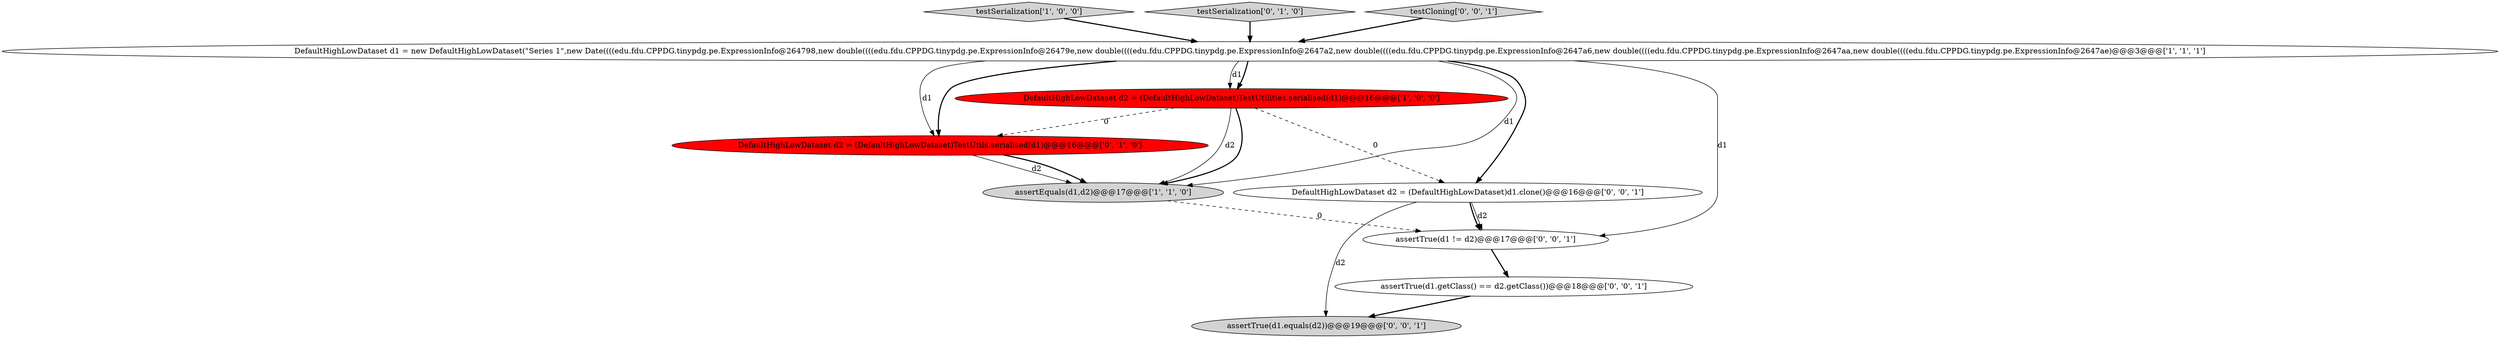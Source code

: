 digraph {
0 [style = filled, label = "DefaultHighLowDataset d2 = (DefaultHighLowDataset)TestUtilities.serialised(d1)@@@16@@@['1', '0', '0']", fillcolor = red, shape = ellipse image = "AAA1AAABBB1BBB"];
3 [style = filled, label = "testSerialization['1', '0', '0']", fillcolor = lightgray, shape = diamond image = "AAA0AAABBB1BBB"];
4 [style = filled, label = "testSerialization['0', '1', '0']", fillcolor = lightgray, shape = diamond image = "AAA0AAABBB2BBB"];
1 [style = filled, label = "assertEquals(d1,d2)@@@17@@@['1', '1', '0']", fillcolor = lightgray, shape = ellipse image = "AAA0AAABBB1BBB"];
6 [style = filled, label = "assertTrue(d1.equals(d2))@@@19@@@['0', '0', '1']", fillcolor = lightgray, shape = ellipse image = "AAA0AAABBB3BBB"];
2 [style = filled, label = "DefaultHighLowDataset d1 = new DefaultHighLowDataset(\"Series 1\",new Date((((edu.fdu.CPPDG.tinypdg.pe.ExpressionInfo@264798,new double((((edu.fdu.CPPDG.tinypdg.pe.ExpressionInfo@26479e,new double((((edu.fdu.CPPDG.tinypdg.pe.ExpressionInfo@2647a2,new double((((edu.fdu.CPPDG.tinypdg.pe.ExpressionInfo@2647a6,new double((((edu.fdu.CPPDG.tinypdg.pe.ExpressionInfo@2647aa,new double((((edu.fdu.CPPDG.tinypdg.pe.ExpressionInfo@2647ae)@@@3@@@['1', '1', '1']", fillcolor = white, shape = ellipse image = "AAA0AAABBB1BBB"];
7 [style = filled, label = "assertTrue(d1.getClass() == d2.getClass())@@@18@@@['0', '0', '1']", fillcolor = white, shape = ellipse image = "AAA0AAABBB3BBB"];
8 [style = filled, label = "assertTrue(d1 != d2)@@@17@@@['0', '0', '1']", fillcolor = white, shape = ellipse image = "AAA0AAABBB3BBB"];
5 [style = filled, label = "DefaultHighLowDataset d2 = (DefaultHighLowDataset)TestUtils.serialised(d1)@@@16@@@['0', '1', '0']", fillcolor = red, shape = ellipse image = "AAA1AAABBB2BBB"];
9 [style = filled, label = "testCloning['0', '0', '1']", fillcolor = lightgray, shape = diamond image = "AAA0AAABBB3BBB"];
10 [style = filled, label = "DefaultHighLowDataset d2 = (DefaultHighLowDataset)d1.clone()@@@16@@@['0', '0', '1']", fillcolor = white, shape = ellipse image = "AAA0AAABBB3BBB"];
0->5 [style = dashed, label="0"];
2->0 [style = solid, label="d1"];
9->2 [style = bold, label=""];
0->1 [style = solid, label="d2"];
5->1 [style = solid, label="d2"];
4->2 [style = bold, label=""];
2->10 [style = bold, label=""];
0->10 [style = dashed, label="0"];
8->7 [style = bold, label=""];
5->1 [style = bold, label=""];
2->5 [style = solid, label="d1"];
2->0 [style = bold, label=""];
10->6 [style = solid, label="d2"];
2->1 [style = solid, label="d1"];
3->2 [style = bold, label=""];
10->8 [style = bold, label=""];
0->1 [style = bold, label=""];
7->6 [style = bold, label=""];
10->8 [style = solid, label="d2"];
2->8 [style = solid, label="d1"];
1->8 [style = dashed, label="0"];
2->5 [style = bold, label=""];
}
